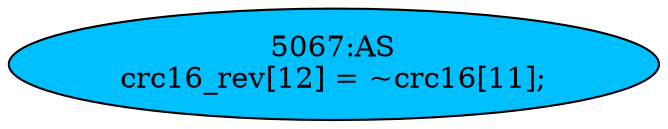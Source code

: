 strict digraph "" {
	node [label="\N"];
	"5067:AS"	 [ast="<pyverilog.vparser.ast.Assign object at 0x7f13b557d490>",
		def_var="['crc16_rev']",
		fillcolor=deepskyblue,
		label="5067:AS
crc16_rev[12] = ~crc16[11];",
		statements="[]",
		style=filled,
		typ=Assign,
		use_var="['crc16']"];
}
